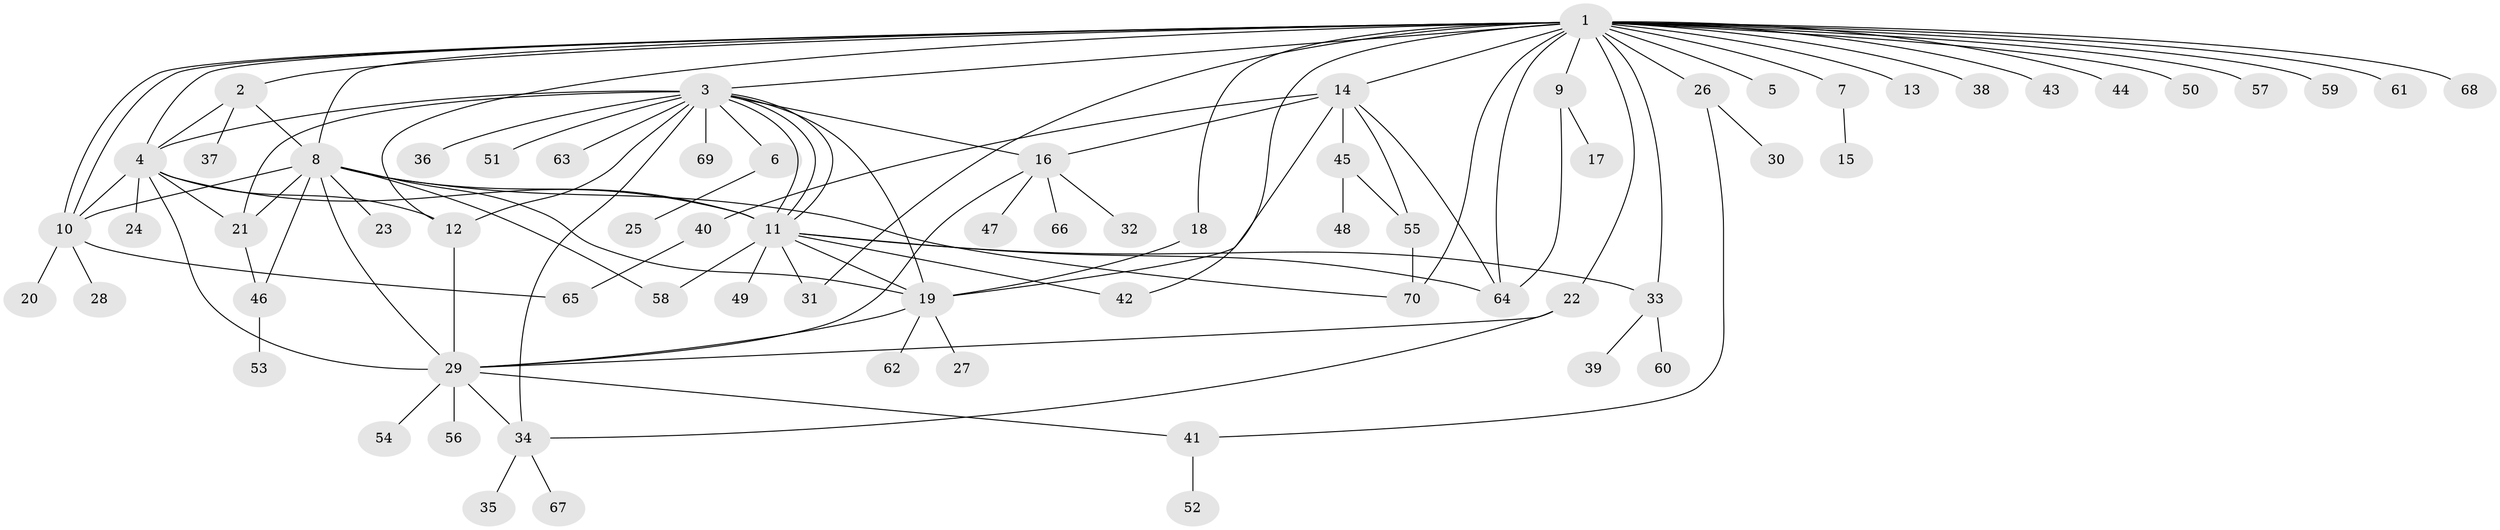 // Generated by graph-tools (version 1.1) at 2025/49/03/09/25 03:49:55]
// undirected, 70 vertices, 108 edges
graph export_dot {
graph [start="1"]
  node [color=gray90,style=filled];
  1;
  2;
  3;
  4;
  5;
  6;
  7;
  8;
  9;
  10;
  11;
  12;
  13;
  14;
  15;
  16;
  17;
  18;
  19;
  20;
  21;
  22;
  23;
  24;
  25;
  26;
  27;
  28;
  29;
  30;
  31;
  32;
  33;
  34;
  35;
  36;
  37;
  38;
  39;
  40;
  41;
  42;
  43;
  44;
  45;
  46;
  47;
  48;
  49;
  50;
  51;
  52;
  53;
  54;
  55;
  56;
  57;
  58;
  59;
  60;
  61;
  62;
  63;
  64;
  65;
  66;
  67;
  68;
  69;
  70;
  1 -- 2;
  1 -- 3;
  1 -- 4;
  1 -- 5;
  1 -- 7;
  1 -- 8;
  1 -- 9;
  1 -- 10;
  1 -- 10;
  1 -- 12;
  1 -- 13;
  1 -- 14;
  1 -- 18;
  1 -- 22;
  1 -- 26;
  1 -- 31;
  1 -- 33;
  1 -- 38;
  1 -- 42;
  1 -- 43;
  1 -- 44;
  1 -- 50;
  1 -- 57;
  1 -- 59;
  1 -- 61;
  1 -- 64;
  1 -- 68;
  1 -- 70;
  2 -- 4;
  2 -- 8;
  2 -- 37;
  3 -- 4;
  3 -- 6;
  3 -- 11;
  3 -- 11;
  3 -- 11;
  3 -- 12;
  3 -- 16;
  3 -- 19;
  3 -- 21;
  3 -- 34;
  3 -- 36;
  3 -- 51;
  3 -- 63;
  3 -- 69;
  4 -- 10;
  4 -- 11;
  4 -- 12;
  4 -- 21;
  4 -- 24;
  4 -- 29;
  6 -- 25;
  7 -- 15;
  8 -- 10;
  8 -- 11;
  8 -- 19;
  8 -- 21;
  8 -- 23;
  8 -- 29;
  8 -- 46;
  8 -- 58;
  8 -- 70;
  9 -- 17;
  9 -- 64;
  10 -- 20;
  10 -- 28;
  10 -- 65;
  11 -- 19;
  11 -- 31;
  11 -- 33;
  11 -- 42;
  11 -- 49;
  11 -- 58;
  11 -- 64;
  12 -- 29;
  14 -- 16;
  14 -- 19;
  14 -- 40;
  14 -- 45;
  14 -- 55;
  14 -- 64;
  16 -- 29;
  16 -- 32;
  16 -- 47;
  16 -- 66;
  18 -- 19;
  19 -- 27;
  19 -- 29;
  19 -- 62;
  21 -- 46;
  22 -- 29;
  22 -- 34;
  26 -- 30;
  26 -- 41;
  29 -- 34;
  29 -- 41;
  29 -- 54;
  29 -- 56;
  33 -- 39;
  33 -- 60;
  34 -- 35;
  34 -- 67;
  40 -- 65;
  41 -- 52;
  45 -- 48;
  45 -- 55;
  46 -- 53;
  55 -- 70;
}

